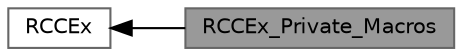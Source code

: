 digraph "RCCEx_Private_Macros"
{
 // LATEX_PDF_SIZE
  bgcolor="transparent";
  edge [fontname=Helvetica,fontsize=10,labelfontname=Helvetica,labelfontsize=10];
  node [fontname=Helvetica,fontsize=10,shape=box,height=0.2,width=0.4];
  rankdir=LR;
  Node2 [label="RCCEx",height=0.2,width=0.4,color="grey40", fillcolor="white", style="filled",URL="$group___r_c_c_ex.html",tooltip="RCC Extended HAL module driver."];
  Node1 [label="RCCEx_Private_Macros",height=0.2,width=0.4,color="gray40", fillcolor="grey60", style="filled", fontcolor="black",tooltip=" "];
  Node2->Node1 [shape=plaintext, dir="back", style="solid"];
}

